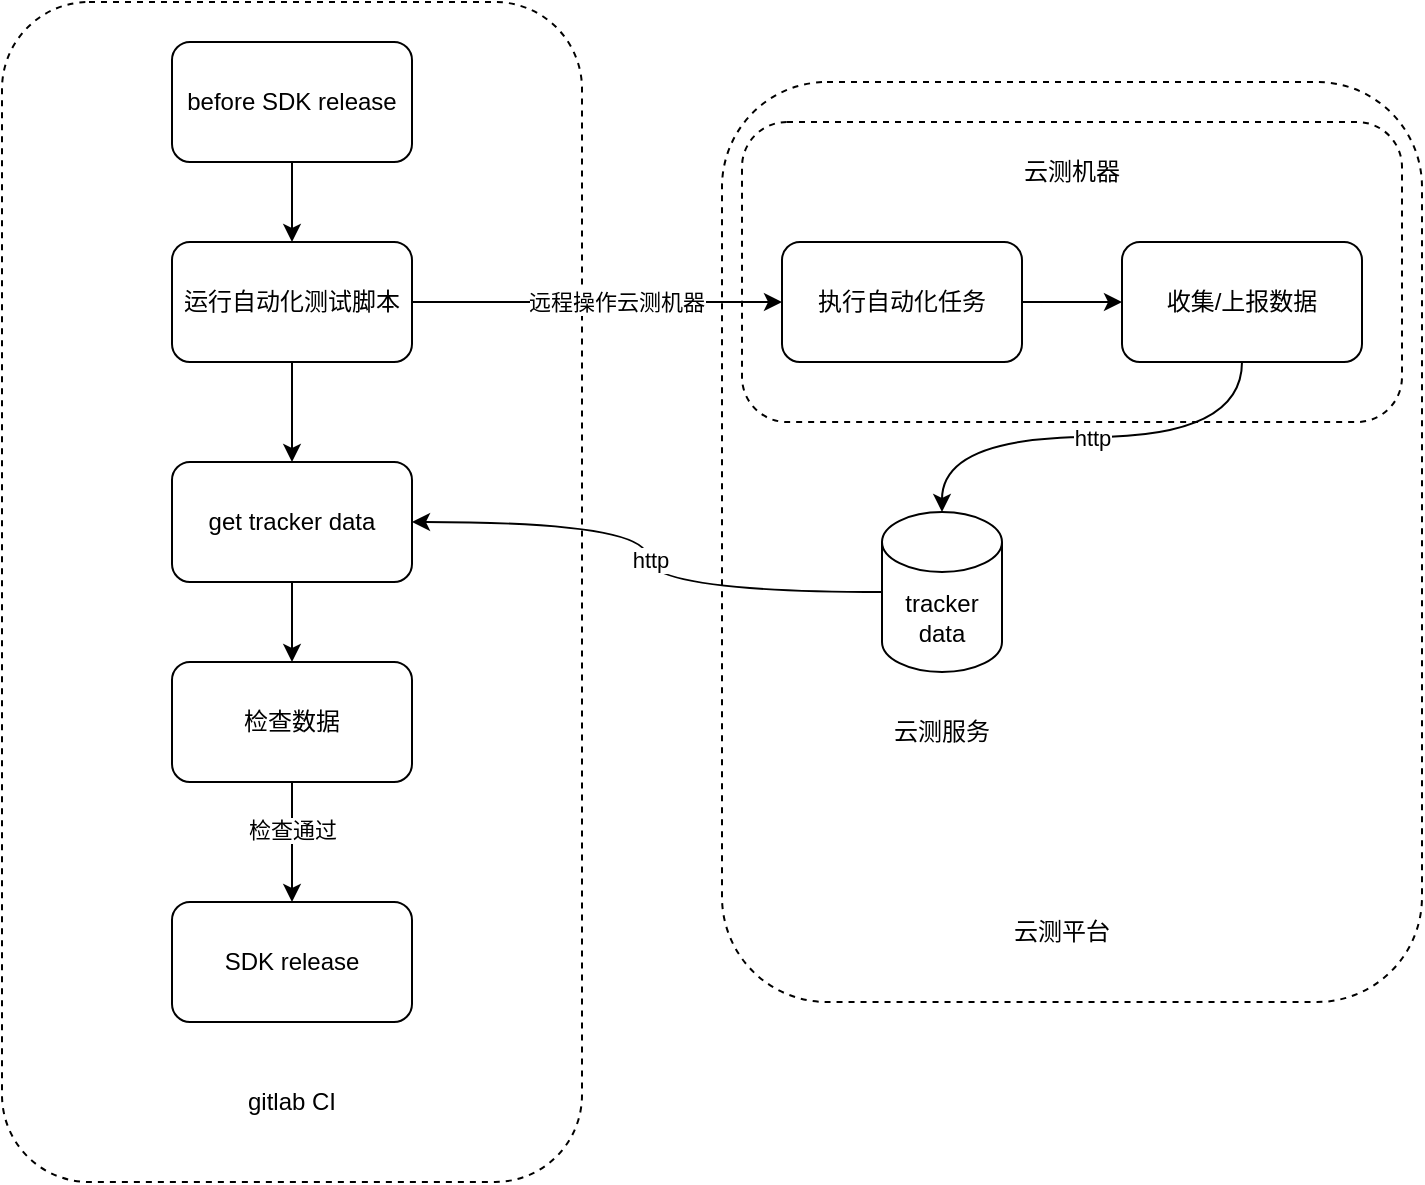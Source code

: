 <mxfile version="22.0.8" type="github">
  <diagram name="第 1 页" id="CWbB0reNdJYfrKpQ3krx">
    <mxGraphModel dx="1434" dy="790" grid="1" gridSize="10" guides="1" tooltips="1" connect="1" arrows="1" fold="1" page="1" pageScale="1" pageWidth="827" pageHeight="1169" math="0" shadow="0">
      <root>
        <mxCell id="0" />
        <mxCell id="1" parent="0" />
        <mxCell id="eWc8LPqZ7n1QxOSzpqEL-14" value="" style="rounded=1;whiteSpace=wrap;html=1;dashed=1;" vertex="1" parent="1">
          <mxGeometry x="419" y="250" width="350" height="460" as="geometry" />
        </mxCell>
        <mxCell id="eWc8LPqZ7n1QxOSzpqEL-37" value="" style="rounded=1;whiteSpace=wrap;html=1;dashed=1;" vertex="1" parent="1">
          <mxGeometry x="429" y="270" width="330" height="150" as="geometry" />
        </mxCell>
        <mxCell id="eWc8LPqZ7n1QxOSzpqEL-12" value="" style="rounded=1;whiteSpace=wrap;html=1;dashed=1;" vertex="1" parent="1">
          <mxGeometry x="59" y="210" width="290" height="590" as="geometry" />
        </mxCell>
        <mxCell id="eWc8LPqZ7n1QxOSzpqEL-30" value="" style="edgeStyle=orthogonalEdgeStyle;rounded=0;orthogonalLoop=1;jettySize=auto;html=1;" edge="1" parent="1" source="eWc8LPqZ7n1QxOSzpqEL-1" target="eWc8LPqZ7n1QxOSzpqEL-3">
          <mxGeometry relative="1" as="geometry" />
        </mxCell>
        <mxCell id="eWc8LPqZ7n1QxOSzpqEL-1" value="before SDK release" style="rounded=1;whiteSpace=wrap;html=1;" vertex="1" parent="1">
          <mxGeometry x="144" y="230" width="120" height="60" as="geometry" />
        </mxCell>
        <mxCell id="eWc8LPqZ7n1QxOSzpqEL-16" value="" style="edgeStyle=orthogonalEdgeStyle;rounded=0;orthogonalLoop=1;jettySize=auto;html=1;" edge="1" parent="1" source="eWc8LPqZ7n1QxOSzpqEL-3" target="eWc8LPqZ7n1QxOSzpqEL-6">
          <mxGeometry relative="1" as="geometry" />
        </mxCell>
        <mxCell id="eWc8LPqZ7n1QxOSzpqEL-40" value="远程操作云测机器" style="edgeLabel;html=1;align=center;verticalAlign=middle;resizable=0;points=[];" vertex="1" connectable="0" parent="eWc8LPqZ7n1QxOSzpqEL-16">
          <mxGeometry x="0.103" relative="1" as="geometry">
            <mxPoint as="offset" />
          </mxGeometry>
        </mxCell>
        <mxCell id="eWc8LPqZ7n1QxOSzpqEL-31" value="" style="edgeStyle=orthogonalEdgeStyle;rounded=0;orthogonalLoop=1;jettySize=auto;html=1;" edge="1" parent="1" source="eWc8LPqZ7n1QxOSzpqEL-3" target="eWc8LPqZ7n1QxOSzpqEL-4">
          <mxGeometry relative="1" as="geometry" />
        </mxCell>
        <mxCell id="eWc8LPqZ7n1QxOSzpqEL-3" value="运行自动化测试脚本" style="rounded=1;whiteSpace=wrap;html=1;" vertex="1" parent="1">
          <mxGeometry x="144" y="330" width="120" height="60" as="geometry" />
        </mxCell>
        <mxCell id="eWc8LPqZ7n1QxOSzpqEL-32" value="" style="edgeStyle=orthogonalEdgeStyle;rounded=0;orthogonalLoop=1;jettySize=auto;html=1;" edge="1" parent="1" source="eWc8LPqZ7n1QxOSzpqEL-4" target="eWc8LPqZ7n1QxOSzpqEL-5">
          <mxGeometry relative="1" as="geometry" />
        </mxCell>
        <mxCell id="eWc8LPqZ7n1QxOSzpqEL-4" value="get tracker data" style="rounded=1;whiteSpace=wrap;html=1;" vertex="1" parent="1">
          <mxGeometry x="144" y="440" width="120" height="60" as="geometry" />
        </mxCell>
        <mxCell id="eWc8LPqZ7n1QxOSzpqEL-27" style="edgeStyle=orthogonalEdgeStyle;rounded=1;orthogonalLoop=1;jettySize=auto;html=1;" edge="1" parent="1" source="eWc8LPqZ7n1QxOSzpqEL-5" target="eWc8LPqZ7n1QxOSzpqEL-10">
          <mxGeometry relative="1" as="geometry" />
        </mxCell>
        <mxCell id="eWc8LPqZ7n1QxOSzpqEL-28" value="检查通过" style="edgeLabel;html=1;align=center;verticalAlign=middle;resizable=0;points=[];" vertex="1" connectable="0" parent="eWc8LPqZ7n1QxOSzpqEL-27">
          <mxGeometry x="-0.2" relative="1" as="geometry">
            <mxPoint as="offset" />
          </mxGeometry>
        </mxCell>
        <mxCell id="eWc8LPqZ7n1QxOSzpqEL-5" value="检查数据" style="rounded=1;whiteSpace=wrap;html=1;" vertex="1" parent="1">
          <mxGeometry x="144" y="540" width="120" height="60" as="geometry" />
        </mxCell>
        <mxCell id="eWc8LPqZ7n1QxOSzpqEL-36" value="" style="edgeStyle=orthogonalEdgeStyle;rounded=0;orthogonalLoop=1;jettySize=auto;html=1;" edge="1" parent="1" source="eWc8LPqZ7n1QxOSzpqEL-6" target="eWc8LPqZ7n1QxOSzpqEL-7">
          <mxGeometry relative="1" as="geometry" />
        </mxCell>
        <mxCell id="eWc8LPqZ7n1QxOSzpqEL-6" value="执行自动化任务" style="rounded=1;whiteSpace=wrap;html=1;" vertex="1" parent="1">
          <mxGeometry x="449" y="330" width="120" height="60" as="geometry" />
        </mxCell>
        <mxCell id="eWc8LPqZ7n1QxOSzpqEL-22" value="http" style="edgeStyle=orthogonalEdgeStyle;orthogonalLoop=1;jettySize=auto;html=1;curved=1;exitX=0.5;exitY=1;exitDx=0;exitDy=0;" edge="1" parent="1" source="eWc8LPqZ7n1QxOSzpqEL-7" target="eWc8LPqZ7n1QxOSzpqEL-9">
          <mxGeometry relative="1" as="geometry" />
        </mxCell>
        <mxCell id="eWc8LPqZ7n1QxOSzpqEL-7" value="收集/上报数据" style="rounded=1;whiteSpace=wrap;html=1;" vertex="1" parent="1">
          <mxGeometry x="619" y="330" width="120" height="60" as="geometry" />
        </mxCell>
        <mxCell id="eWc8LPqZ7n1QxOSzpqEL-25" style="edgeStyle=orthogonalEdgeStyle;orthogonalLoop=1;jettySize=auto;html=1;curved=1;" edge="1" parent="1" source="eWc8LPqZ7n1QxOSzpqEL-9" target="eWc8LPqZ7n1QxOSzpqEL-4">
          <mxGeometry relative="1" as="geometry" />
        </mxCell>
        <mxCell id="eWc8LPqZ7n1QxOSzpqEL-41" value="http" style="edgeLabel;html=1;align=center;verticalAlign=middle;resizable=0;points=[];" vertex="1" connectable="0" parent="eWc8LPqZ7n1QxOSzpqEL-25">
          <mxGeometry x="-0.004" relative="1" as="geometry">
            <mxPoint x="1" y="1" as="offset" />
          </mxGeometry>
        </mxCell>
        <mxCell id="eWc8LPqZ7n1QxOSzpqEL-9" value="tracker data" style="shape=cylinder3;whiteSpace=wrap;html=1;boundedLbl=1;backgroundOutline=1;size=15;" vertex="1" parent="1">
          <mxGeometry x="499" y="465" width="60" height="80" as="geometry" />
        </mxCell>
        <mxCell id="eWc8LPqZ7n1QxOSzpqEL-10" value="SDK release" style="rounded=1;whiteSpace=wrap;html=1;" vertex="1" parent="1">
          <mxGeometry x="144" y="660" width="120" height="60" as="geometry" />
        </mxCell>
        <mxCell id="eWc8LPqZ7n1QxOSzpqEL-13" value="gitlab CI" style="text;html=1;strokeColor=none;fillColor=none;align=center;verticalAlign=middle;whiteSpace=wrap;rounded=0;" vertex="1" parent="1">
          <mxGeometry x="174" y="745" width="60" height="30" as="geometry" />
        </mxCell>
        <mxCell id="eWc8LPqZ7n1QxOSzpqEL-18" value="云测平台" style="text;html=1;strokeColor=none;fillColor=none;align=center;verticalAlign=middle;whiteSpace=wrap;rounded=0;" vertex="1" parent="1">
          <mxGeometry x="559" y="660" width="60" height="30" as="geometry" />
        </mxCell>
        <mxCell id="eWc8LPqZ7n1QxOSzpqEL-38" value="云测机器" style="text;html=1;strokeColor=none;fillColor=none;align=center;verticalAlign=middle;whiteSpace=wrap;rounded=0;" vertex="1" parent="1">
          <mxGeometry x="564" y="280" width="60" height="30" as="geometry" />
        </mxCell>
        <mxCell id="eWc8LPqZ7n1QxOSzpqEL-39" value="云测服务" style="text;html=1;strokeColor=none;fillColor=none;align=center;verticalAlign=middle;whiteSpace=wrap;rounded=0;" vertex="1" parent="1">
          <mxGeometry x="499" y="560" width="60" height="30" as="geometry" />
        </mxCell>
      </root>
    </mxGraphModel>
  </diagram>
</mxfile>
